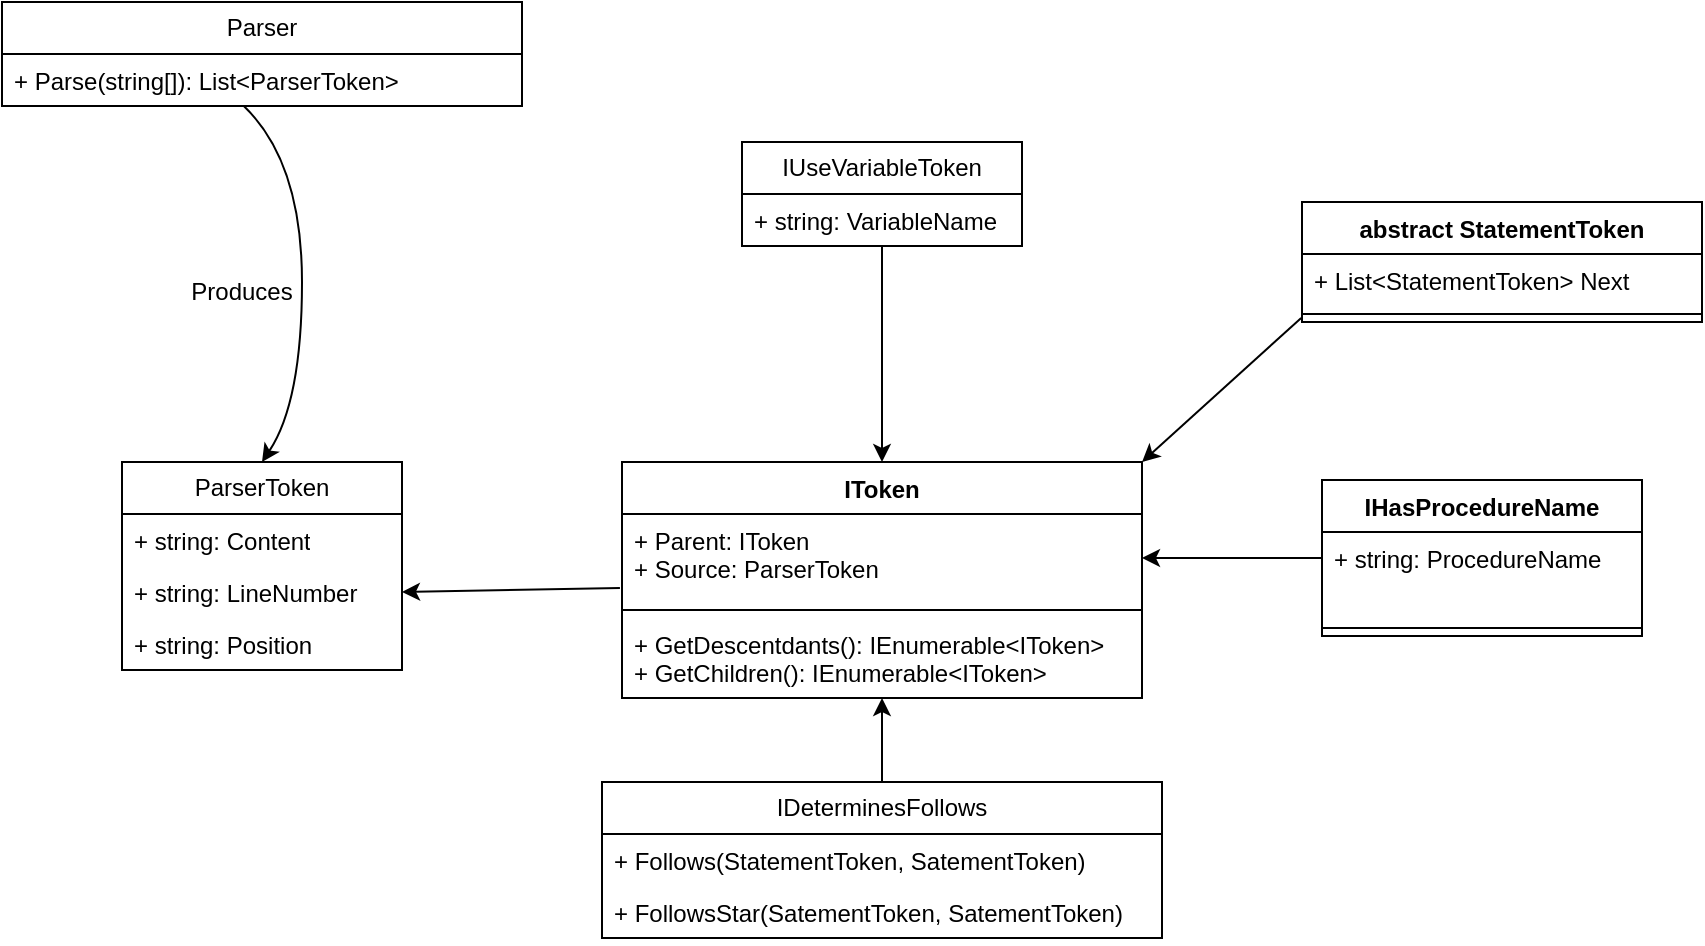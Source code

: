 <mxfile version="24.0.7" type="github">
  <diagram id="C5RBs43oDa-KdzZeNtuy" name="Page-1">
    <mxGraphModel dx="1434" dy="754" grid="1" gridSize="10" guides="1" tooltips="1" connect="1" arrows="1" fold="1" page="1" pageScale="1" pageWidth="827" pageHeight="1169" math="0" shadow="0">
      <root>
        <mxCell id="WIyWlLk6GJQsqaUBKTNV-0" />
        <mxCell id="WIyWlLk6GJQsqaUBKTNV-1" parent="WIyWlLk6GJQsqaUBKTNV-0" />
        <mxCell id="QMwj4M4UB_xfrbGo9P6I-1" value="&lt;div&gt;IToken&lt;/div&gt;" style="swimlane;fontStyle=1;align=center;verticalAlign=top;childLayout=stackLayout;horizontal=1;startSize=26;horizontalStack=0;resizeParent=1;resizeParentMax=0;resizeLast=0;collapsible=1;marginBottom=0;whiteSpace=wrap;html=1;" vertex="1" parent="WIyWlLk6GJQsqaUBKTNV-1">
          <mxGeometry x="330" y="240" width="260" height="118" as="geometry" />
        </mxCell>
        <mxCell id="QMwj4M4UB_xfrbGo9P6I-2" value="&lt;div&gt;+ Parent: IToken&lt;br&gt;&lt;/div&gt;&lt;div&gt;+ Source: ParserToken&lt;/div&gt;" style="text;strokeColor=none;fillColor=none;align=left;verticalAlign=top;spacingLeft=4;spacingRight=4;overflow=hidden;rotatable=0;points=[[0,0.5],[1,0.5]];portConstraint=eastwest;whiteSpace=wrap;html=1;" vertex="1" parent="QMwj4M4UB_xfrbGo9P6I-1">
          <mxGeometry y="26" width="260" height="44" as="geometry" />
        </mxCell>
        <mxCell id="QMwj4M4UB_xfrbGo9P6I-3" value="" style="line;strokeWidth=1;fillColor=none;align=left;verticalAlign=middle;spacingTop=-1;spacingLeft=3;spacingRight=3;rotatable=0;labelPosition=right;points=[];portConstraint=eastwest;strokeColor=inherit;" vertex="1" parent="QMwj4M4UB_xfrbGo9P6I-1">
          <mxGeometry y="70" width="260" height="8" as="geometry" />
        </mxCell>
        <mxCell id="QMwj4M4UB_xfrbGo9P6I-4" value="&lt;div&gt;+ GetDescentdants(): IEnumerable&amp;lt;IToken&amp;gt;&lt;/div&gt;&lt;div&gt;+ GetChildren(): IEnumerable&amp;lt;IToken&amp;gt;&lt;/div&gt;" style="text;strokeColor=none;fillColor=none;align=left;verticalAlign=top;spacingLeft=4;spacingRight=4;overflow=hidden;rotatable=0;points=[[0,0.5],[1,0.5]];portConstraint=eastwest;whiteSpace=wrap;html=1;" vertex="1" parent="QMwj4M4UB_xfrbGo9P6I-1">
          <mxGeometry y="78" width="260" height="40" as="geometry" />
        </mxCell>
        <mxCell id="QMwj4M4UB_xfrbGo9P6I-36" style="edgeStyle=orthogonalEdgeStyle;rounded=0;orthogonalLoop=1;jettySize=auto;html=1;exitX=0.5;exitY=0;exitDx=0;exitDy=0;entryX=0.5;entryY=1;entryDx=0;entryDy=0;" edge="1" parent="WIyWlLk6GJQsqaUBKTNV-1" source="QMwj4M4UB_xfrbGo9P6I-6" target="QMwj4M4UB_xfrbGo9P6I-1">
          <mxGeometry relative="1" as="geometry" />
        </mxCell>
        <mxCell id="QMwj4M4UB_xfrbGo9P6I-6" value="IDeterminesFollows" style="swimlane;fontStyle=0;childLayout=stackLayout;horizontal=1;startSize=26;fillColor=none;horizontalStack=0;resizeParent=1;resizeParentMax=0;resizeLast=0;collapsible=1;marginBottom=0;whiteSpace=wrap;html=1;" vertex="1" parent="WIyWlLk6GJQsqaUBKTNV-1">
          <mxGeometry x="320" y="400" width="280" height="78" as="geometry" />
        </mxCell>
        <mxCell id="QMwj4M4UB_xfrbGo9P6I-7" value="+ Follows(StatementToken, SatementToken)" style="text;strokeColor=none;fillColor=none;align=left;verticalAlign=top;spacingLeft=4;spacingRight=4;overflow=hidden;rotatable=0;points=[[0,0.5],[1,0.5]];portConstraint=eastwest;whiteSpace=wrap;html=1;" vertex="1" parent="QMwj4M4UB_xfrbGo9P6I-6">
          <mxGeometry y="26" width="280" height="26" as="geometry" />
        </mxCell>
        <mxCell id="QMwj4M4UB_xfrbGo9P6I-8" value="+ FollowsStar(SatementToken, SatementToken)" style="text;strokeColor=none;fillColor=none;align=left;verticalAlign=top;spacingLeft=4;spacingRight=4;overflow=hidden;rotatable=0;points=[[0,0.5],[1,0.5]];portConstraint=eastwest;whiteSpace=wrap;html=1;" vertex="1" parent="QMwj4M4UB_xfrbGo9P6I-6">
          <mxGeometry y="52" width="280" height="26" as="geometry" />
        </mxCell>
        <mxCell id="QMwj4M4UB_xfrbGo9P6I-38" style="edgeStyle=orthogonalEdgeStyle;rounded=0;orthogonalLoop=1;jettySize=auto;html=1;exitX=0;exitY=0.5;exitDx=0;exitDy=0;entryX=1;entryY=0.5;entryDx=0;entryDy=0;" edge="1" parent="WIyWlLk6GJQsqaUBKTNV-1" source="QMwj4M4UB_xfrbGo9P6I-10" target="QMwj4M4UB_xfrbGo9P6I-2">
          <mxGeometry relative="1" as="geometry" />
        </mxCell>
        <mxCell id="QMwj4M4UB_xfrbGo9P6I-10" value="IHasProcedureName" style="swimlane;fontStyle=1;align=center;verticalAlign=top;childLayout=stackLayout;horizontal=1;startSize=26;horizontalStack=0;resizeParent=1;resizeParentMax=0;resizeLast=0;collapsible=1;marginBottom=0;whiteSpace=wrap;html=1;" vertex="1" parent="WIyWlLk6GJQsqaUBKTNV-1">
          <mxGeometry x="680" y="249" width="160" height="78" as="geometry" />
        </mxCell>
        <mxCell id="QMwj4M4UB_xfrbGo9P6I-11" value="&lt;div&gt;+ string: ProcedureName&lt;/div&gt;" style="text;strokeColor=none;fillColor=none;align=left;verticalAlign=top;spacingLeft=4;spacingRight=4;overflow=hidden;rotatable=0;points=[[0,0.5],[1,0.5]];portConstraint=eastwest;whiteSpace=wrap;html=1;" vertex="1" parent="QMwj4M4UB_xfrbGo9P6I-10">
          <mxGeometry y="26" width="160" height="44" as="geometry" />
        </mxCell>
        <mxCell id="QMwj4M4UB_xfrbGo9P6I-12" value="" style="line;strokeWidth=1;fillColor=none;align=left;verticalAlign=middle;spacingTop=-1;spacingLeft=3;spacingRight=3;rotatable=0;labelPosition=right;points=[];portConstraint=eastwest;strokeColor=inherit;" vertex="1" parent="QMwj4M4UB_xfrbGo9P6I-10">
          <mxGeometry y="70" width="160" height="8" as="geometry" />
        </mxCell>
        <mxCell id="QMwj4M4UB_xfrbGo9P6I-22" value="&lt;div&gt;ParserToken&lt;/div&gt;" style="swimlane;fontStyle=0;childLayout=stackLayout;horizontal=1;startSize=26;fillColor=none;horizontalStack=0;resizeParent=1;resizeParentMax=0;resizeLast=0;collapsible=1;marginBottom=0;whiteSpace=wrap;html=1;" vertex="1" parent="WIyWlLk6GJQsqaUBKTNV-1">
          <mxGeometry x="80" y="240" width="140" height="104" as="geometry" />
        </mxCell>
        <mxCell id="QMwj4M4UB_xfrbGo9P6I-23" value="+ string: Content" style="text;strokeColor=none;fillColor=none;align=left;verticalAlign=top;spacingLeft=4;spacingRight=4;overflow=hidden;rotatable=0;points=[[0,0.5],[1,0.5]];portConstraint=eastwest;whiteSpace=wrap;html=1;" vertex="1" parent="QMwj4M4UB_xfrbGo9P6I-22">
          <mxGeometry y="26" width="140" height="26" as="geometry" />
        </mxCell>
        <mxCell id="QMwj4M4UB_xfrbGo9P6I-24" value="+ string: LineNumber" style="text;strokeColor=none;fillColor=none;align=left;verticalAlign=top;spacingLeft=4;spacingRight=4;overflow=hidden;rotatable=0;points=[[0,0.5],[1,0.5]];portConstraint=eastwest;whiteSpace=wrap;html=1;" vertex="1" parent="QMwj4M4UB_xfrbGo9P6I-22">
          <mxGeometry y="52" width="140" height="26" as="geometry" />
        </mxCell>
        <mxCell id="QMwj4M4UB_xfrbGo9P6I-25" value="+ string: Position" style="text;strokeColor=none;fillColor=none;align=left;verticalAlign=top;spacingLeft=4;spacingRight=4;overflow=hidden;rotatable=0;points=[[0,0.5],[1,0.5]];portConstraint=eastwest;whiteSpace=wrap;html=1;" vertex="1" parent="QMwj4M4UB_xfrbGo9P6I-22">
          <mxGeometry y="78" width="140" height="26" as="geometry" />
        </mxCell>
        <mxCell id="QMwj4M4UB_xfrbGo9P6I-26" value="Parser" style="swimlane;fontStyle=0;childLayout=stackLayout;horizontal=1;startSize=26;fillColor=none;horizontalStack=0;resizeParent=1;resizeParentMax=0;resizeLast=0;collapsible=1;marginBottom=0;whiteSpace=wrap;html=1;" vertex="1" parent="WIyWlLk6GJQsqaUBKTNV-1">
          <mxGeometry x="20" y="10" width="260" height="52" as="geometry" />
        </mxCell>
        <mxCell id="QMwj4M4UB_xfrbGo9P6I-27" value="&lt;div&gt;+ Parse(string[]): List&amp;lt;ParserToken&amp;gt;&lt;/div&gt;" style="text;strokeColor=none;fillColor=none;align=left;verticalAlign=top;spacingLeft=4;spacingRight=4;overflow=hidden;rotatable=0;points=[[0,0.5],[1,0.5]];portConstraint=eastwest;whiteSpace=wrap;html=1;" vertex="1" parent="QMwj4M4UB_xfrbGo9P6I-26">
          <mxGeometry y="26" width="260" height="26" as="geometry" />
        </mxCell>
        <mxCell id="QMwj4M4UB_xfrbGo9P6I-31" value="" style="curved=1;endArrow=classic;html=1;rounded=0;exitX=0.465;exitY=1;exitDx=0;exitDy=0;entryX=0.5;entryY=0;entryDx=0;entryDy=0;exitPerimeter=0;" edge="1" parent="WIyWlLk6GJQsqaUBKTNV-1" source="QMwj4M4UB_xfrbGo9P6I-27" target="QMwj4M4UB_xfrbGo9P6I-22">
          <mxGeometry width="50" height="50" relative="1" as="geometry">
            <mxPoint x="580" y="310" as="sourcePoint" />
            <mxPoint x="630" y="260" as="targetPoint" />
            <Array as="points">
              <mxPoint x="170" y="90" />
              <mxPoint x="170" y="210" />
            </Array>
          </mxGeometry>
        </mxCell>
        <mxCell id="QMwj4M4UB_xfrbGo9P6I-32" value="Produces" style="text;strokeColor=none;align=center;fillColor=none;html=1;verticalAlign=middle;whiteSpace=wrap;rounded=0;" vertex="1" parent="WIyWlLk6GJQsqaUBKTNV-1">
          <mxGeometry x="110" y="140" width="60" height="30" as="geometry" />
        </mxCell>
        <mxCell id="QMwj4M4UB_xfrbGo9P6I-33" value="" style="endArrow=classic;html=1;rounded=0;entryX=1;entryY=0.5;entryDx=0;entryDy=0;exitX=-0.004;exitY=0.841;exitDx=0;exitDy=0;exitPerimeter=0;" edge="1" parent="WIyWlLk6GJQsqaUBKTNV-1" source="QMwj4M4UB_xfrbGo9P6I-2" target="QMwj4M4UB_xfrbGo9P6I-24">
          <mxGeometry width="50" height="50" relative="1" as="geometry">
            <mxPoint x="580" y="340" as="sourcePoint" />
            <mxPoint x="630" y="290" as="targetPoint" />
          </mxGeometry>
        </mxCell>
        <mxCell id="QMwj4M4UB_xfrbGo9P6I-40" value="IUseVariableToken" style="swimlane;fontStyle=0;childLayout=stackLayout;horizontal=1;startSize=26;fillColor=none;horizontalStack=0;resizeParent=1;resizeParentMax=0;resizeLast=0;collapsible=1;marginBottom=0;whiteSpace=wrap;html=1;" vertex="1" parent="WIyWlLk6GJQsqaUBKTNV-1">
          <mxGeometry x="390" y="80" width="140" height="52" as="geometry" />
        </mxCell>
        <mxCell id="QMwj4M4UB_xfrbGo9P6I-41" value="+ string: VariableName" style="text;strokeColor=none;fillColor=none;align=left;verticalAlign=top;spacingLeft=4;spacingRight=4;overflow=hidden;rotatable=0;points=[[0,0.5],[1,0.5]];portConstraint=eastwest;whiteSpace=wrap;html=1;" vertex="1" parent="QMwj4M4UB_xfrbGo9P6I-40">
          <mxGeometry y="26" width="140" height="26" as="geometry" />
        </mxCell>
        <mxCell id="QMwj4M4UB_xfrbGo9P6I-45" style="edgeStyle=orthogonalEdgeStyle;rounded=0;orthogonalLoop=1;jettySize=auto;html=1;entryX=0.5;entryY=0;entryDx=0;entryDy=0;exitX=0.5;exitY=1;exitDx=0;exitDy=0;" edge="1" parent="WIyWlLk6GJQsqaUBKTNV-1" source="QMwj4M4UB_xfrbGo9P6I-40" target="QMwj4M4UB_xfrbGo9P6I-1">
          <mxGeometry relative="1" as="geometry">
            <mxPoint x="510" y="130" as="sourcePoint" />
            <Array as="points" />
          </mxGeometry>
        </mxCell>
        <mxCell id="QMwj4M4UB_xfrbGo9P6I-46" value="abstract StatementToken" style="swimlane;fontStyle=1;align=center;verticalAlign=top;childLayout=stackLayout;horizontal=1;startSize=26;horizontalStack=0;resizeParent=1;resizeParentMax=0;resizeLast=0;collapsible=1;marginBottom=0;whiteSpace=wrap;html=1;" vertex="1" parent="WIyWlLk6GJQsqaUBKTNV-1">
          <mxGeometry x="670" y="110" width="200" height="60" as="geometry" />
        </mxCell>
        <mxCell id="QMwj4M4UB_xfrbGo9P6I-47" value="+ List&amp;lt;StatementToken&amp;gt; Next" style="text;strokeColor=none;fillColor=none;align=left;verticalAlign=top;spacingLeft=4;spacingRight=4;overflow=hidden;rotatable=0;points=[[0,0.5],[1,0.5]];portConstraint=eastwest;whiteSpace=wrap;html=1;" vertex="1" parent="QMwj4M4UB_xfrbGo9P6I-46">
          <mxGeometry y="26" width="200" height="26" as="geometry" />
        </mxCell>
        <mxCell id="QMwj4M4UB_xfrbGo9P6I-48" value="" style="line;strokeWidth=1;fillColor=none;align=left;verticalAlign=middle;spacingTop=-1;spacingLeft=3;spacingRight=3;rotatable=0;labelPosition=right;points=[];portConstraint=eastwest;strokeColor=inherit;" vertex="1" parent="QMwj4M4UB_xfrbGo9P6I-46">
          <mxGeometry y="52" width="200" height="8" as="geometry" />
        </mxCell>
        <mxCell id="QMwj4M4UB_xfrbGo9P6I-50" value="" style="endArrow=classic;html=1;rounded=0;entryX=1;entryY=0;entryDx=0;entryDy=0;exitX=0.013;exitY=1.077;exitDx=0;exitDy=0;exitPerimeter=0;" edge="1" parent="WIyWlLk6GJQsqaUBKTNV-1" target="QMwj4M4UB_xfrbGo9P6I-1">
          <mxGeometry width="50" height="50" relative="1" as="geometry">
            <mxPoint x="669.6" y="168.002" as="sourcePoint" />
            <mxPoint x="630" y="260" as="targetPoint" />
          </mxGeometry>
        </mxCell>
      </root>
    </mxGraphModel>
  </diagram>
</mxfile>
